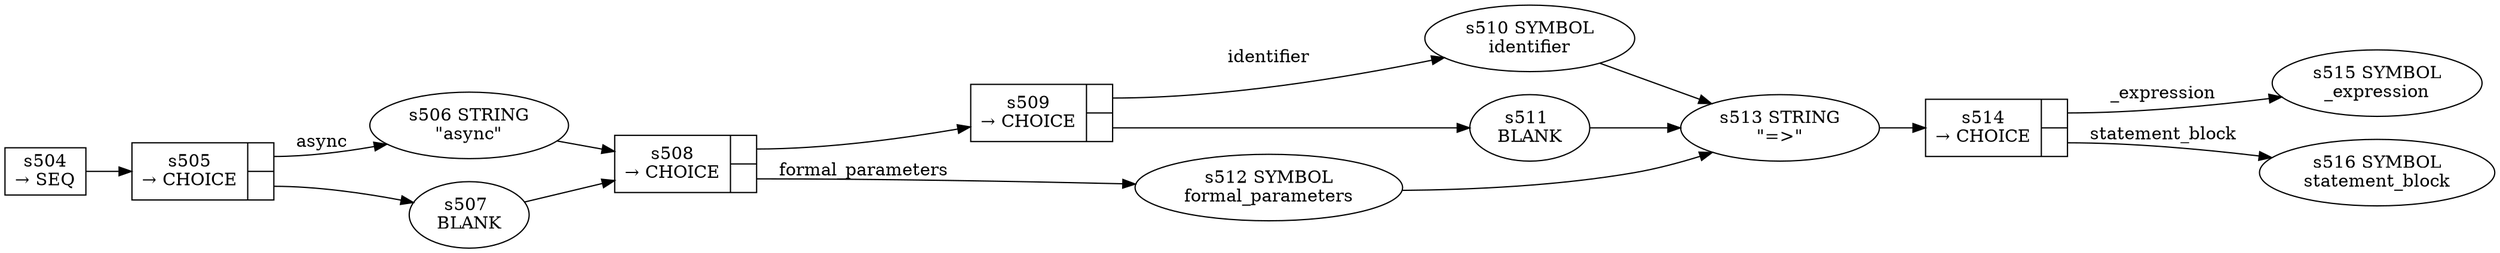
  digraph arrow_function {
  
    rankdir=LR;
  
    s504 [label="s504\n&rarr; SEQ", shape=record, fixedsize=false, peripheries=1];
  s505 [label="{s505\n&rarr; CHOICE|{<p0>|<p1>}}", shape=record, fixedsize=false, peripheries=1];
  s506 [label="s506 STRING\n\"async\""];
  s505:p0 -> s506 [label="async"];
  s507 [label="s507 \nBLANK"];
  s505:p1 -> s507 [label=""];
  s504 -> s505 [];
  s508 [label="{s508\n&rarr; CHOICE|{<p0>|<p1>}}", shape=record, fixedsize=false, peripheries=1];
  s509 [label="{s509\n&rarr; CHOICE|{<p0>|<p1>}}", shape=record, fixedsize=false, peripheries=1];
  s510 [label="s510 SYMBOL\nidentifier" href="javascript-grammar.json.identifier.dot.svg"];
  s509:p0 -> s510 [label="identifier"];
  s511 [label="s511 \nBLANK"];
  s509:p1 -> s511 [label=""];
  s508:p0 -> s509 [label=""];
  s512 [label="s512 SYMBOL\nformal_parameters" href="javascript-grammar.json.formal_parameters.dot.svg"];
  s508:p1 -> s512 [label="formal_parameters"];
  s506 -> s508 [];
  s507 -> s508 [];
  s513 [label="s513 STRING\n\"=>\""];
  s510 -> s513 [];
  s511 -> s513 [];
  s512 -> s513 [];
  s514 [label="{s514\n&rarr; CHOICE|{<p0>|<p1>}}", shape=record, fixedsize=false, peripheries=1];
  s515 [label="s515 SYMBOL\n_expression" href="javascript-grammar.json._expression.dot.svg"];
  s514:p0 -> s515 [label="_expression"];
  s516 [label="s516 SYMBOL\nstatement_block" href="javascript-grammar.json.statement_block.dot.svg"];
  s514:p1 -> s516 [label="statement_block"];
  s513 -> s514 [];
  
  }
  
